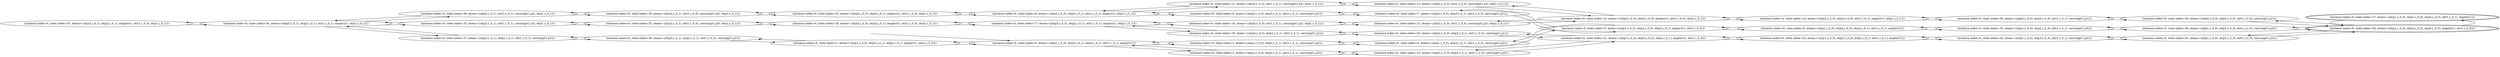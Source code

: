 digraph {
rankdir="LR"
s35[label="(instance index=6, state index=35, atoms={at(p3,c_0_1), at(p2,c_0_1), empty(t1), at(t1,c_0_0), at(p1,c_0_1)})"]
s34[label="(instance index=6, state index=34, atoms={at(p3,c_0_1), at(p2,c_0_1), at(t1,c_0_1), empty(t1), at(p1,c_0_1)})"]
s36[label="(instance index=6, state index=36, atoms={at(p3,c_0_1), at(t1,c_0_1), carrying(t1,p2), at(p1,c_0_1)})"]
s37[label="(instance index=6, state index=37, atoms={at(p3,c_0_1), at(p2,c_0_1), at(t1,c_0_1), carrying(t1,p1)})"]
s33[label="(instance index=6, state index=33, atoms={at(p2,c_0_1), at(t1,c_0_1), carrying(t1,p3), at(p1,c_0_1)})"]
s39[label="(instance index=6, state index=39, atoms={at(p3,c_0_1), at(t1,c_0_0), carrying(t1,p2), at(p1,c_0_1)})"]
s38[label="(instance index=6, state index=38, atoms={at(p3,c_0_1), at(p2,c_0_1), at(t1,c_0_0), carrying(t1,p1)})"]
s32[label="(instance index=6, state index=32, atoms={at(p2,c_0_1), at(t1,c_0_0), carrying(t1,p3), at(p1,c_0_1)})"]
s10[label="(instance index=6, state index=10, atoms={at(p2,c_0_0), at(p3,c_0_1), empty(t1), at(t1,c_0_0), at(p1,c_0_1)})"]
s1[label="(instance index=6, state index=1, atoms={at(p1,c_0_0), at(p3,c_0_1), at(p2,c_0_1), empty(t1), at(t1,c_0_0)})"]
s18[label="(instance index=6, state index=18, atoms={at(p3,c_0_0), at(p2,c_0_1), empty(t1), at(t1,c_0_0), at(p1,c_0_1)})"]
s0[label="(instance index=6, state index=0, atoms={at(p1,c_0_0), at(p3,c_0_1), at(p2,c_0_1), at(t1,c_0_1), empty(t1)})"]
s17[label="(instance index=6, state index=17, atoms={at(p3,c_0_0), at(p2,c_0_1), at(t1,c_0_1), empty(t1), at(p1,c_0_1)})"]
s9[label="(instance index=6, state index=9, atoms={at(p2,c_0_0), at(p3,c_0_1), at(t1,c_0_1), empty(t1), at(p1,c_0_1)})"]
s2[label="(instance index=6, state index=2, atoms={at(p1,c_0_0), at(p2,c_0_1), at(t1,c_0_1), carrying(t1,p3)})"]
s19[label="(instance index=6, state index=19, atoms={at(p3,c_0_0), at(p2,c_0_1), at(t1,c_0_1), carrying(t1,p1)})"]
s3[label="(instance index=6, state index=3, atoms={at(p1,c_0_0), at(p3,c_0_1), at(t1,c_0_1), carrying(t1,p2)})"]
s8[label="(instance index=6, state index=8, atoms={at(p2,c_0_0), at(p3,c_0_1), at(t1,c_0_1), carrying(t1,p1)})"]
s11[label="(instance index=6, state index=11, atoms={at(p2,c_0_0), at(t1,c_0_1), carrying(t1,p3), at(p1,c_0_1)})"]
s16[label="(instance index=6, state index=16, atoms={at(p3,c_0_0), at(t1,c_0_1), carrying(t1,p2), at(p1,c_0_1)})"]
s20[label="(instance index=6, state index=20, atoms={at(p3,c_0_0), at(p2,c_0_1), at(t1,c_0_0), carrying(t1,p1)})"]
s23[label="(instance index=6, state index=23, atoms={at(p1,c_0_0), at(p2,c_0_1), at(t1,c_0_0), carrying(t1,p3)})"]
s4[label="(instance index=6, state index=4, atoms={at(p1,c_0_0), at(p3,c_0_1), at(t1,c_0_0), carrying(t1,p2)})"]
s7[label="(instance index=6, state index=7, atoms={at(p2,c_0_0), at(p3,c_0_1), at(t1,c_0_0), carrying(t1,p1)})"]
s12[label="(instance index=6, state index=12, atoms={at(p2,c_0_0), at(t1,c_0_0), carrying(t1,p3), at(p1,c_0_1)})"]
s15[label="(instance index=6, state index=15, atoms={at(p3,c_0_0), at(t1,c_0_0), carrying(t1,p2), at(p1,c_0_1)})"]
s21[label="(instance index=6, state index=21, atoms={at(p1,c_0_0), at(p3,c_0_0), at(p2,c_0_1), empty(t1), at(t1,c_0_0)})"]
s5[label="(instance index=6, state index=5, atoms={at(p1,c_0_0), at(p2,c_0_0), at(p3,c_0_1), empty(t1), at(t1,c_0_0)})"]
s13[label="(instance index=6, state index=13, atoms={at(p2,c_0_0), at(p3,c_0_0), empty(t1), at(t1,c_0_0), at(p1,c_0_1)})"]
s6[label="(instance index=6, state index=6, atoms={at(p1,c_0_0), at(p2,c_0_0), at(p3,c_0_1), at(t1,c_0_1), empty(t1)})"]
s22[label="(instance index=6, state index=22, atoms={at(p1,c_0_0), at(p3,c_0_0), at(p2,c_0_1), at(t1,c_0_1), empty(t1)})"]
s14[label="(instance index=6, state index=14, atoms={at(p2,c_0_0), at(p3,c_0_0), at(t1,c_0_1), empty(t1), at(p1,c_0_1)})"]
s30[label="(instance index=6, state index=30, atoms={at(p2,c_0_0), at(p3,c_0_0), at(t1,c_0_1), carrying(t1,p1)})"]
s31[label="(instance index=6, state index=31, atoms={at(p1,c_0_0), at(p2,c_0_0), at(t1,c_0_1), carrying(t1,p3)})"]
s24[label="(instance index=6, state index=24, atoms={at(p1,c_0_0), at(p3,c_0_0), at(t1,c_0_1), carrying(t1,p2)})"]
s29[label="(instance index=6, state index=29, atoms={at(p2,c_0_0), at(p3,c_0_0), at(t1,c_0_0), carrying(t1,p1)})"]
s28[label="(instance index=6, state index=28, atoms={at(p1,c_0_0), at(p2,c_0_0), at(t1,c_0_0), carrying(t1,p3)})"]
s25[label="(instance index=6, state index=25, atoms={at(p1,c_0_0), at(p3,c_0_0), at(t1,c_0_0), carrying(t1,p2)})"]
s26[peripheries=2,label="(instance index=6, state index=26, atoms={at(p1,c_0_0), at(p2,c_0_0), at(p3,c_0_0), empty(t1), at(t1,c_0_0)})"]
s27[peripheries=2,label="(instance index=6, state index=27, atoms={at(p1,c_0_0), at(p2,c_0_0), at(p3,c_0_0), at(t1,c_0_1), empty(t1)})"]
Dangling [ label = "", style = invis ]
{ rank = same; Dangling }
Dangling -> s0
{ rank = same; s0}
{ rank = same; s34}
{ rank = same; s36,s37,s33}
{ rank = same; s39,s38,s32}
{ rank = same; s10,s1,s18}
{ rank = same; s0,s17,s9}
{ rank = same; s2,s19,s3,s8,s11,s16}
{ rank = same; s20,s23,s4,s7,s12,s15}
{ rank = same; s21,s5,s13}
{ rank = same; s6,s22,s14}
{ rank = same; s30,s31,s24}
{ rank = same; s29,s28,s25}
{ rank = same; s26,s27}
{
s35->s34
}
{
s34->s37
s34->s36
s34->s35
s34->s33
}
{
s36->s39
s36->s34
s37->s38
s37->s34
s33->s34
s33->s32
}
{
s39->s36
s39->s10
s38->s37
s38->s1
s32->s18
s32->s33
}
{
s10->s39
s10->s9
s1->s38
s1->s0
s18->s17
s18->s32
}
{
s0->s3
s0->s2
s0->s1
s17->s18
s17->s19
s17->s16
s9->s10
s9->s11
s9->s8
}
{
s2->s23
s2->s0
s19->s20
s19->s17
s3->s4
s3->s0
s8->s7
s8->s9
s11->s12
s11->s9
s16->s15
s16->s17
}
{
s20->s21
s20->s19
s23->s21
s23->s2
s4->s5
s4->s3
s7->s5
s7->s8
s12->s13
s12->s11
s15->s13
s15->s16
}
{
s21->s22
s21->s23
s21->s20
s5->s6
s5->s7
s5->s4
s13->s14
s13->s15
s13->s12
}
{
s6->s31
s6->s5
s22->s21
s22->s24
s14->s30
s14->s13
}
{
s30->s14
s30->s29
s31->s6
s31->s28
s24->s22
s24->s25
}
{
s29->s30
s29->s26
s28->s31
s28->s26
s25->s26
s25->s24
}
{
s26->s29
s26->s28
s26->s27
s26->s25
s27->s26
}
}
